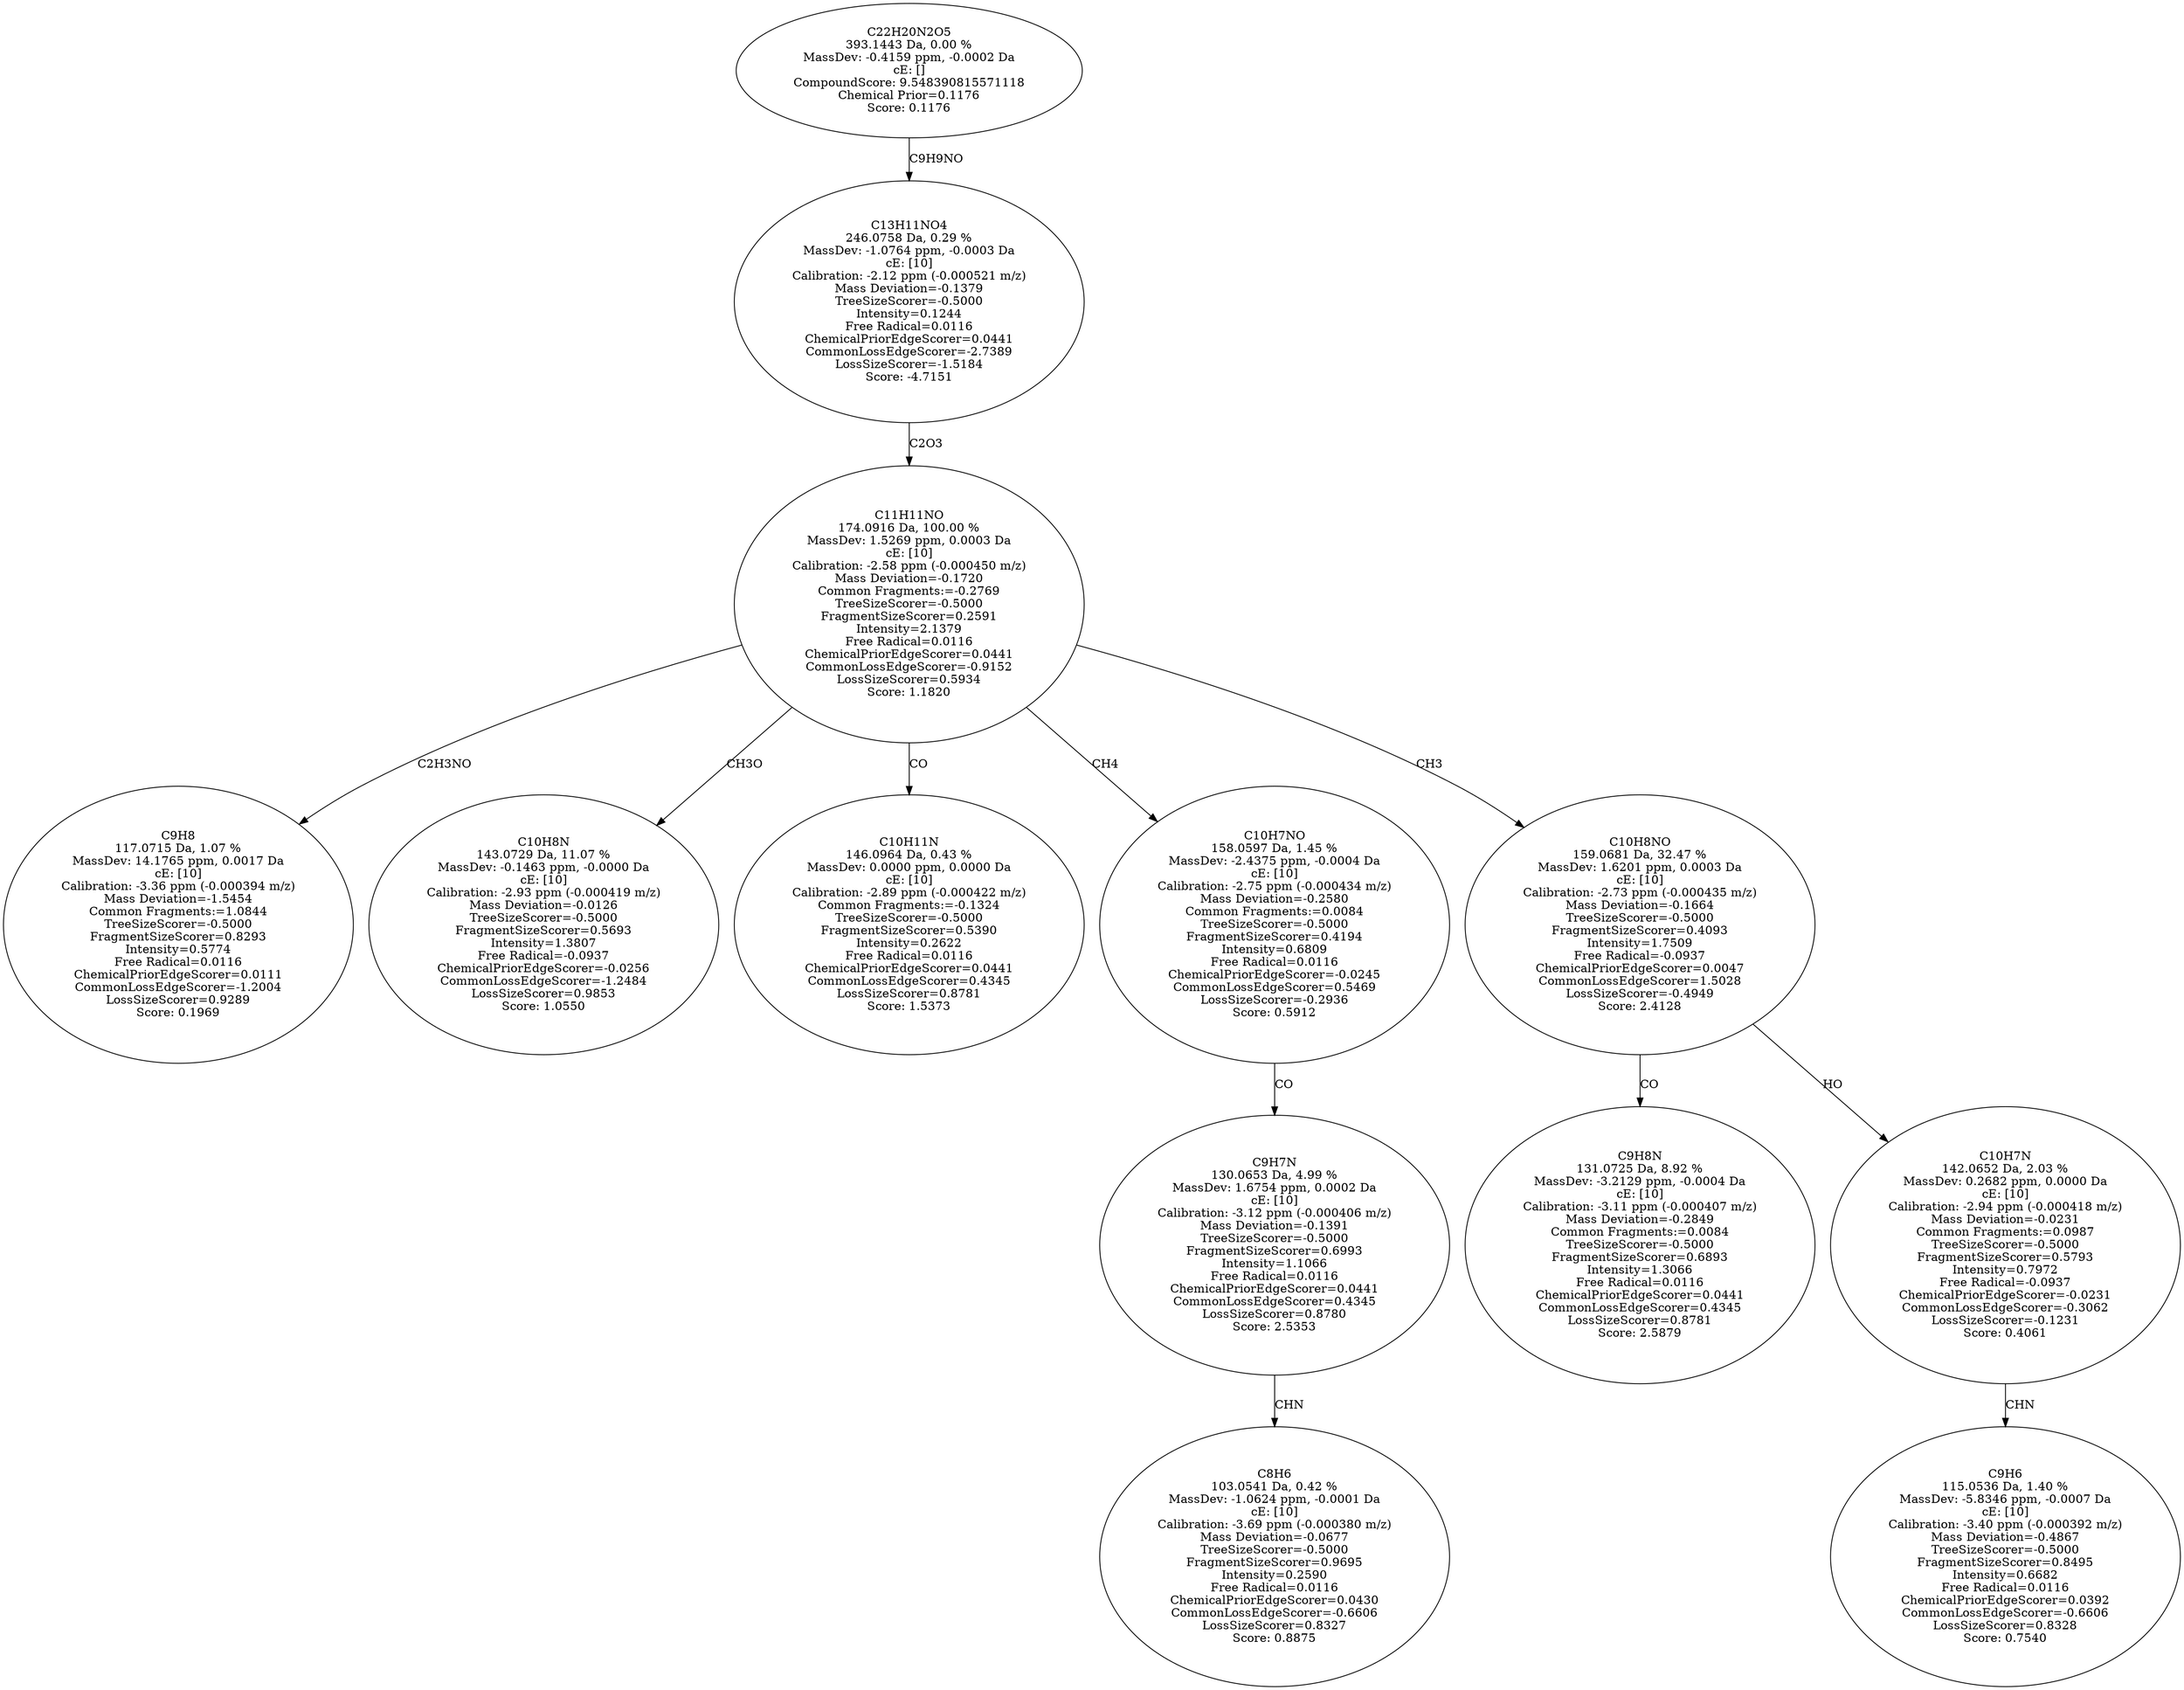 strict digraph {
v1 [label="C9H8\n117.0715 Da, 1.07 %\nMassDev: 14.1765 ppm, 0.0017 Da\ncE: [10]\nCalibration: -3.36 ppm (-0.000394 m/z)\nMass Deviation=-1.5454\nCommon Fragments:=1.0844\nTreeSizeScorer=-0.5000\nFragmentSizeScorer=0.8293\nIntensity=0.5774\nFree Radical=0.0116\nChemicalPriorEdgeScorer=0.0111\nCommonLossEdgeScorer=-1.2004\nLossSizeScorer=0.9289\nScore: 0.1969"];
v2 [label="C10H8N\n143.0729 Da, 11.07 %\nMassDev: -0.1463 ppm, -0.0000 Da\ncE: [10]\nCalibration: -2.93 ppm (-0.000419 m/z)\nMass Deviation=-0.0126\nTreeSizeScorer=-0.5000\nFragmentSizeScorer=0.5693\nIntensity=1.3807\nFree Radical=-0.0937\nChemicalPriorEdgeScorer=-0.0256\nCommonLossEdgeScorer=-1.2484\nLossSizeScorer=0.9853\nScore: 1.0550"];
v3 [label="C10H11N\n146.0964 Da, 0.43 %\nMassDev: 0.0000 ppm, 0.0000 Da\ncE: [10]\nCalibration: -2.89 ppm (-0.000422 m/z)\nCommon Fragments:=-0.1324\nTreeSizeScorer=-0.5000\nFragmentSizeScorer=0.5390\nIntensity=0.2622\nFree Radical=0.0116\nChemicalPriorEdgeScorer=0.0441\nCommonLossEdgeScorer=0.4345\nLossSizeScorer=0.8781\nScore: 1.5373"];
v4 [label="C8H6\n103.0541 Da, 0.42 %\nMassDev: -1.0624 ppm, -0.0001 Da\ncE: [10]\nCalibration: -3.69 ppm (-0.000380 m/z)\nMass Deviation=-0.0677\nTreeSizeScorer=-0.5000\nFragmentSizeScorer=0.9695\nIntensity=0.2590\nFree Radical=0.0116\nChemicalPriorEdgeScorer=0.0430\nCommonLossEdgeScorer=-0.6606\nLossSizeScorer=0.8327\nScore: 0.8875"];
v5 [label="C9H7N\n130.0653 Da, 4.99 %\nMassDev: 1.6754 ppm, 0.0002 Da\ncE: [10]\nCalibration: -3.12 ppm (-0.000406 m/z)\nMass Deviation=-0.1391\nTreeSizeScorer=-0.5000\nFragmentSizeScorer=0.6993\nIntensity=1.1066\nFree Radical=0.0116\nChemicalPriorEdgeScorer=0.0441\nCommonLossEdgeScorer=0.4345\nLossSizeScorer=0.8780\nScore: 2.5353"];
v6 [label="C10H7NO\n158.0597 Da, 1.45 %\nMassDev: -2.4375 ppm, -0.0004 Da\ncE: [10]\nCalibration: -2.75 ppm (-0.000434 m/z)\nMass Deviation=-0.2580\nCommon Fragments:=0.0084\nTreeSizeScorer=-0.5000\nFragmentSizeScorer=0.4194\nIntensity=0.6809\nFree Radical=0.0116\nChemicalPriorEdgeScorer=-0.0245\nCommonLossEdgeScorer=0.5469\nLossSizeScorer=-0.2936\nScore: 0.5912"];
v7 [label="C9H8N\n131.0725 Da, 8.92 %\nMassDev: -3.2129 ppm, -0.0004 Da\ncE: [10]\nCalibration: -3.11 ppm (-0.000407 m/z)\nMass Deviation=-0.2849\nCommon Fragments:=0.0084\nTreeSizeScorer=-0.5000\nFragmentSizeScorer=0.6893\nIntensity=1.3066\nFree Radical=0.0116\nChemicalPriorEdgeScorer=0.0441\nCommonLossEdgeScorer=0.4345\nLossSizeScorer=0.8781\nScore: 2.5879"];
v8 [label="C9H6\n115.0536 Da, 1.40 %\nMassDev: -5.8346 ppm, -0.0007 Da\ncE: [10]\nCalibration: -3.40 ppm (-0.000392 m/z)\nMass Deviation=-0.4867\nTreeSizeScorer=-0.5000\nFragmentSizeScorer=0.8495\nIntensity=0.6682\nFree Radical=0.0116\nChemicalPriorEdgeScorer=0.0392\nCommonLossEdgeScorer=-0.6606\nLossSizeScorer=0.8328\nScore: 0.7540"];
v9 [label="C10H7N\n142.0652 Da, 2.03 %\nMassDev: 0.2682 ppm, 0.0000 Da\ncE: [10]\nCalibration: -2.94 ppm (-0.000418 m/z)\nMass Deviation=-0.0231\nCommon Fragments:=0.0987\nTreeSizeScorer=-0.5000\nFragmentSizeScorer=0.5793\nIntensity=0.7972\nFree Radical=-0.0937\nChemicalPriorEdgeScorer=-0.0231\nCommonLossEdgeScorer=-0.3062\nLossSizeScorer=-0.1231\nScore: 0.4061"];
v10 [label="C10H8NO\n159.0681 Da, 32.47 %\nMassDev: 1.6201 ppm, 0.0003 Da\ncE: [10]\nCalibration: -2.73 ppm (-0.000435 m/z)\nMass Deviation=-0.1664\nTreeSizeScorer=-0.5000\nFragmentSizeScorer=0.4093\nIntensity=1.7509\nFree Radical=-0.0937\nChemicalPriorEdgeScorer=0.0047\nCommonLossEdgeScorer=1.5028\nLossSizeScorer=-0.4949\nScore: 2.4128"];
v11 [label="C11H11NO\n174.0916 Da, 100.00 %\nMassDev: 1.5269 ppm, 0.0003 Da\ncE: [10]\nCalibration: -2.58 ppm (-0.000450 m/z)\nMass Deviation=-0.1720\nCommon Fragments:=-0.2769\nTreeSizeScorer=-0.5000\nFragmentSizeScorer=0.2591\nIntensity=2.1379\nFree Radical=0.0116\nChemicalPriorEdgeScorer=0.0441\nCommonLossEdgeScorer=-0.9152\nLossSizeScorer=0.5934\nScore: 1.1820"];
v12 [label="C13H11NO4\n246.0758 Da, 0.29 %\nMassDev: -1.0764 ppm, -0.0003 Da\ncE: [10]\nCalibration: -2.12 ppm (-0.000521 m/z)\nMass Deviation=-0.1379\nTreeSizeScorer=-0.5000\nIntensity=0.1244\nFree Radical=0.0116\nChemicalPriorEdgeScorer=0.0441\nCommonLossEdgeScorer=-2.7389\nLossSizeScorer=-1.5184\nScore: -4.7151"];
v13 [label="C22H20N2O5\n393.1443 Da, 0.00 %\nMassDev: -0.4159 ppm, -0.0002 Da\ncE: []\nCompoundScore: 9.548390815571118\nChemical Prior=0.1176\nScore: 0.1176"];
v11 -> v1 [label="C2H3NO"];
v11 -> v2 [label="CH3O"];
v11 -> v3 [label="CO"];
v5 -> v4 [label="CHN"];
v6 -> v5 [label="CO"];
v11 -> v6 [label="CH4"];
v10 -> v7 [label="CO"];
v9 -> v8 [label="CHN"];
v10 -> v9 [label="HO"];
v11 -> v10 [label="CH3"];
v12 -> v11 [label="C2O3"];
v13 -> v12 [label="C9H9NO"];
}